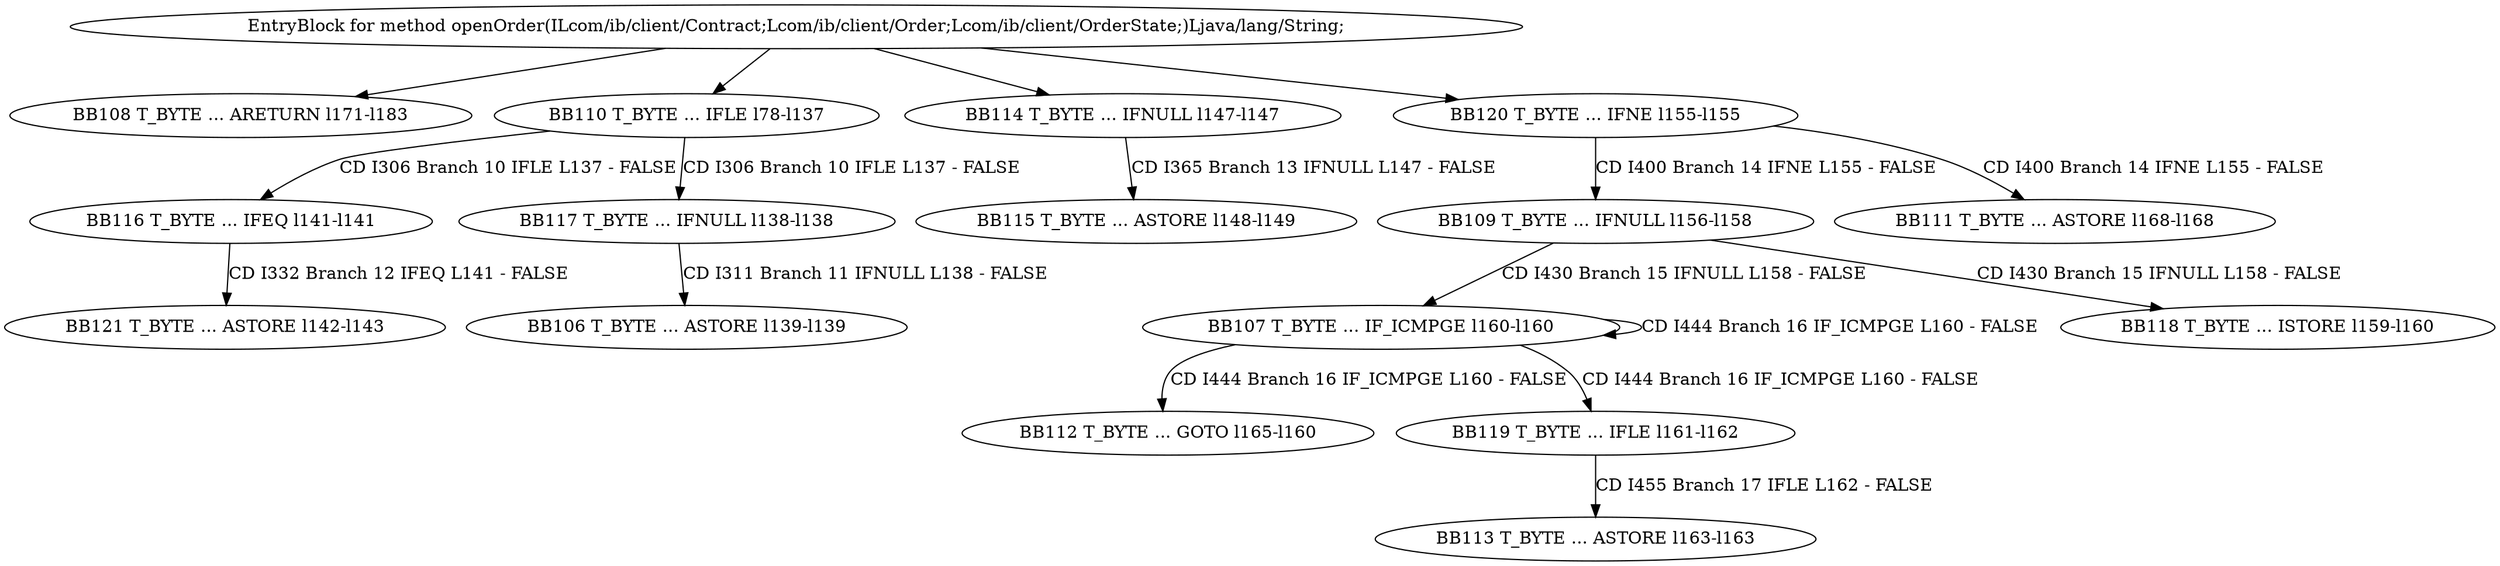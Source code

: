 digraph G {
  1 [ label="BB106 T_BYTE ... ASTORE l139-l139" ];
  2 [ label="BB107 T_BYTE ... IF_ICMPGE l160-l160" ];
  3 [ label="BB108 T_BYTE ... ARETURN l171-l183" ];
  4 [ label="BB109 T_BYTE ... IFNULL l156-l158" ];
  5 [ label="BB110 T_BYTE ... IFLE l78-l137" ];
  6 [ label="BB111 T_BYTE ... ASTORE l168-l168" ];
  7 [ label="BB112 T_BYTE ... GOTO l165-l160" ];
  8 [ label="BB113 T_BYTE ... ASTORE l163-l163" ];
  9 [ label="BB114 T_BYTE ... IFNULL l147-l147" ];
  10 [ label="BB115 T_BYTE ... ASTORE l148-l149" ];
  11 [ label="BB116 T_BYTE ... IFEQ l141-l141" ];
  12 [ label="BB117 T_BYTE ... IFNULL l138-l138" ];
  13 [ label="BB118 T_BYTE ... ISTORE l159-l160" ];
  14 [ label="BB119 T_BYTE ... IFLE l161-l162" ];
  15 [ label="BB120 T_BYTE ... IFNE l155-l155" ];
  16 [ label="BB121 T_BYTE ... ASTORE l142-l143" ];
  17 [ label="EntryBlock for method openOrder(ILcom/ib/client/Contract;Lcom/ib/client/Order;Lcom/ib/client/OrderState;)Ljava/lang/String;" ];
  12 -> 1 [ label="CD I311 Branch 11 IFNULL L138 - FALSE" ];
  2 -> 2 [ label="CD I444 Branch 16 IF_ICMPGE L160 - FALSE" ];
  4 -> 2 [ label="CD I430 Branch 15 IFNULL L158 - FALSE" ];
  17 -> 3 [ label="" ];
  15 -> 4 [ label="CD I400 Branch 14 IFNE L155 - FALSE" ];
  17 -> 5 [ label="" ];
  15 -> 6 [ label="CD I400 Branch 14 IFNE L155 - FALSE" ];
  2 -> 7 [ label="CD I444 Branch 16 IF_ICMPGE L160 - FALSE" ];
  14 -> 8 [ label="CD I455 Branch 17 IFLE L162 - FALSE" ];
  17 -> 9 [ label="" ];
  9 -> 10 [ label="CD I365 Branch 13 IFNULL L147 - FALSE" ];
  5 -> 11 [ label="CD I306 Branch 10 IFLE L137 - FALSE" ];
  5 -> 12 [ label="CD I306 Branch 10 IFLE L137 - FALSE" ];
  4 -> 13 [ label="CD I430 Branch 15 IFNULL L158 - FALSE" ];
  2 -> 14 [ label="CD I444 Branch 16 IF_ICMPGE L160 - FALSE" ];
  17 -> 15 [ label="" ];
  11 -> 16 [ label="CD I332 Branch 12 IFEQ L141 - FALSE" ];
}
